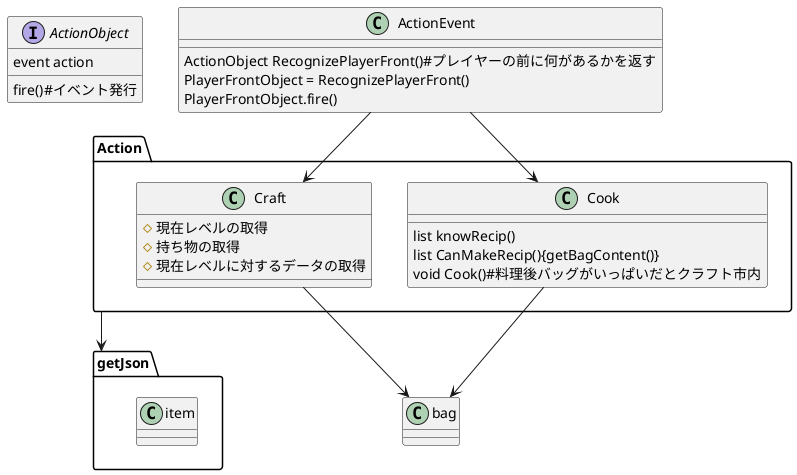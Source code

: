 @startuml


interface ActionObject{
    event action
    fire()#イベント発行
}



class ActionEvent{
    ActionObject RecognizePlayerFront()#プレイヤーの前に何があるかを返す
    PlayerFrontObject = RecognizePlayerFront()
    PlayerFrontObject.fire()
}

Folder Action{
class Cook{
    list knowRecip()
    list CanMakeRecip(){getBagContent()}
    void Cook()#料理後バッグがいっぱいだとクラフト市内
}
class Craft{
    #現在レベルの取得
    #持ち物の取得
    #現在レベルに対するデータの取得
}
}
Folder getJson{
class item{}

}

Cook --> bag
ActionEvent --> Cook
ActionEvent --> Craft
Craft --> bag
Action --> getJson

